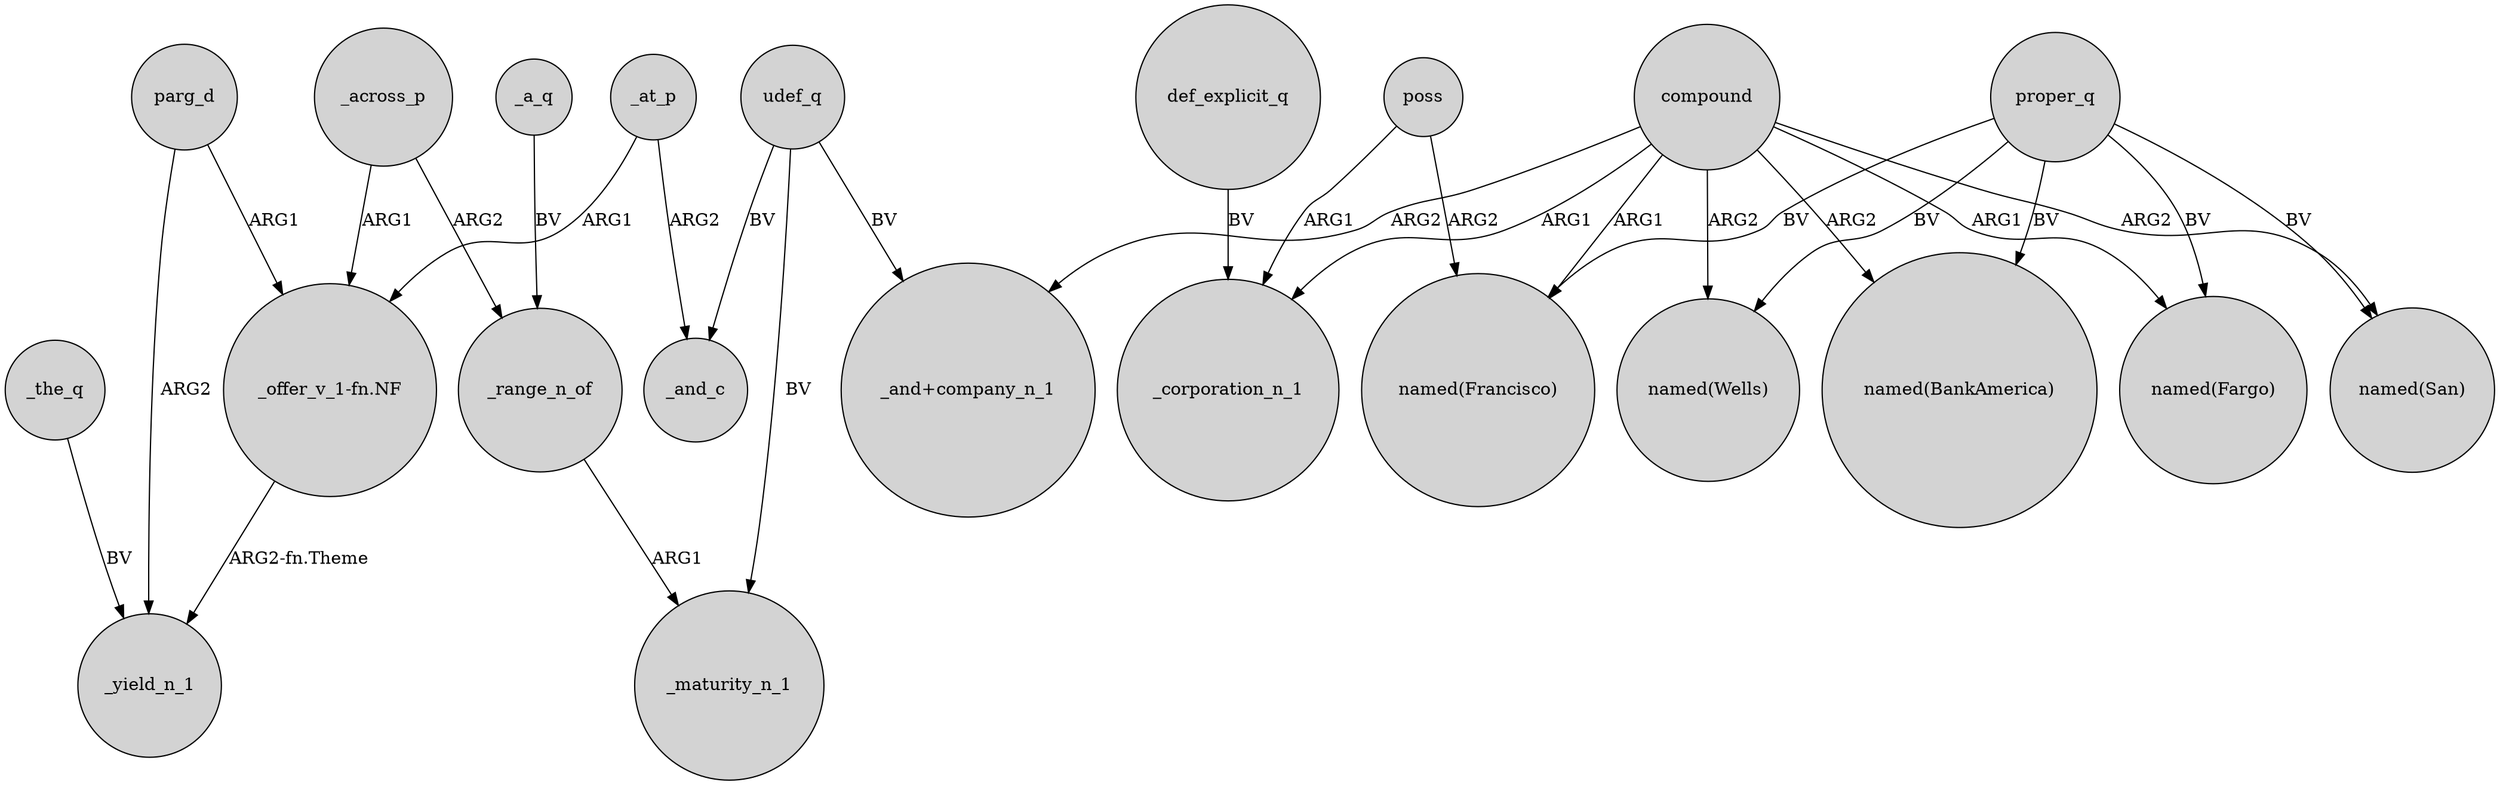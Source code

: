 digraph {
	node [shape=circle style=filled]
	_the_q -> _yield_n_1 [label=BV]
	poss -> "named(Francisco)" [label=ARG2]
	proper_q -> "named(Fargo)" [label=BV]
	proper_q -> "named(Francisco)" [label=BV]
	compound -> "named(San)" [label=ARG2]
	compound -> "named(Fargo)" [label=ARG1]
	compound -> "named(BankAmerica)" [label=ARG2]
	poss -> _corporation_n_1 [label=ARG1]
	udef_q -> _maturity_n_1 [label=BV]
	parg_d -> _yield_n_1 [label=ARG2]
	proper_q -> "named(Wells)" [label=BV]
	_at_p -> "_offer_v_1-fn.NF" [label=ARG1]
	_range_n_of -> _maturity_n_1 [label=ARG1]
	_a_q -> _range_n_of [label=BV]
	"_offer_v_1-fn.NF" -> _yield_n_1 [label="ARG2-fn.Theme"]
	def_explicit_q -> _corporation_n_1 [label=BV]
	compound -> _corporation_n_1 [label=ARG1]
	compound -> "_and+company_n_1" [label=ARG2]
	compound -> "named(Wells)" [label=ARG2]
	compound -> "named(Francisco)" [label=ARG1]
	_across_p -> _range_n_of [label=ARG2]
	_across_p -> "_offer_v_1-fn.NF" [label=ARG1]
	udef_q -> "_and+company_n_1" [label=BV]
	proper_q -> "named(San)" [label=BV]
	proper_q -> "named(BankAmerica)" [label=BV]
	udef_q -> _and_c [label=BV]
	parg_d -> "_offer_v_1-fn.NF" [label=ARG1]
	_at_p -> _and_c [label=ARG2]
}
